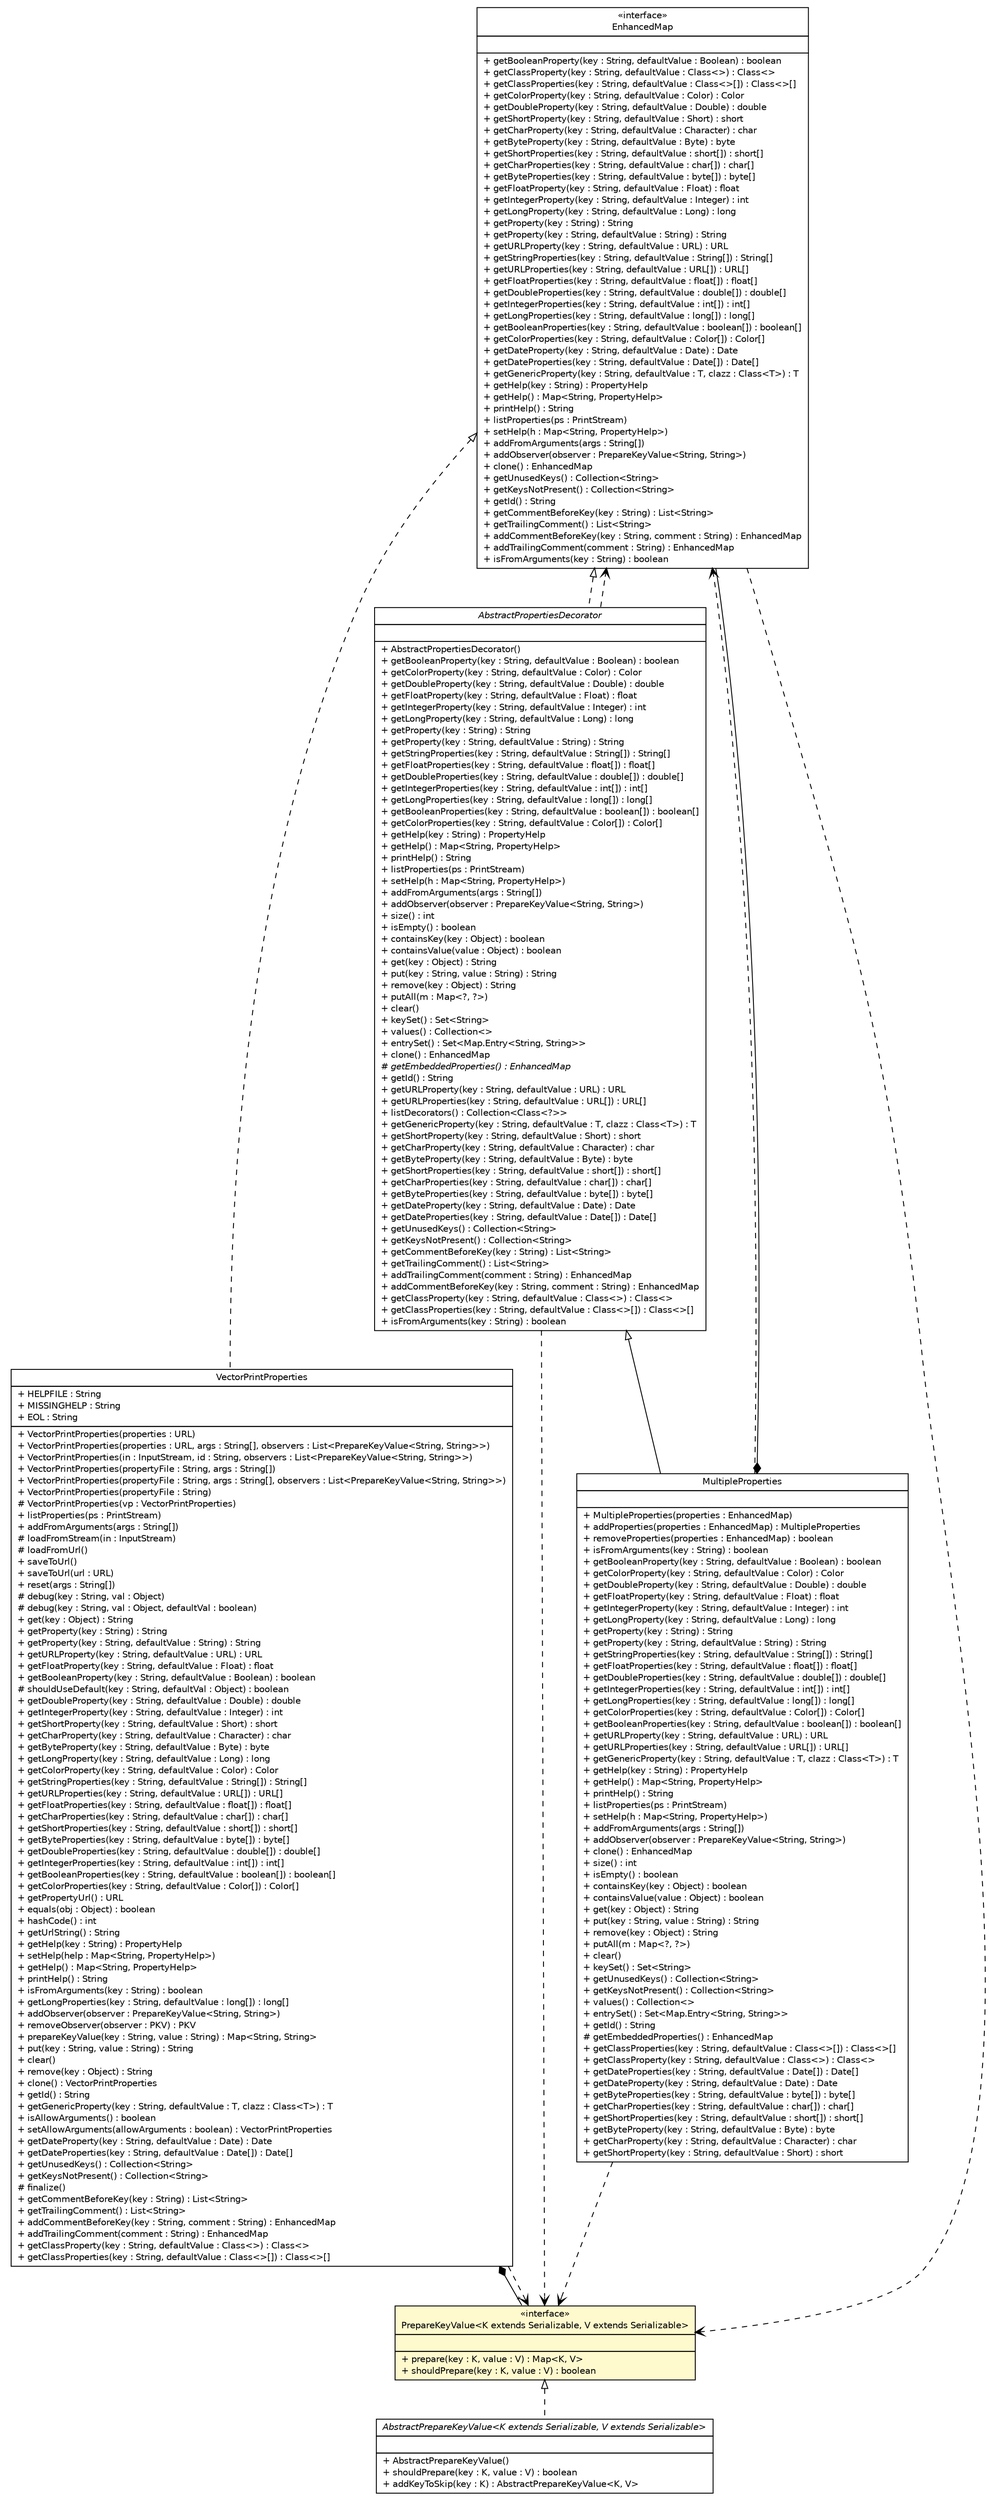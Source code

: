 #!/usr/local/bin/dot
#
# Class diagram 
# Generated by UMLGraph version R5_6 (http://www.umlgraph.org/)
#

digraph G {
	edge [fontname="Helvetica",fontsize=10,labelfontname="Helvetica",labelfontsize=10];
	node [fontname="Helvetica",fontsize=10,shape=plaintext];
	nodesep=0.25;
	ranksep=0.5;
	// com.vectorprint.configuration.EnhancedMap
	c5735 [label=<<table title="com.vectorprint.configuration.EnhancedMap" border="0" cellborder="1" cellspacing="0" cellpadding="2" port="p" href="../EnhancedMap.html">
		<tr><td><table border="0" cellspacing="0" cellpadding="1">
<tr><td align="center" balign="center"> &#171;interface&#187; </td></tr>
<tr><td align="center" balign="center"> EnhancedMap </td></tr>
		</table></td></tr>
		<tr><td><table border="0" cellspacing="0" cellpadding="1">
<tr><td align="left" balign="left">  </td></tr>
		</table></td></tr>
		<tr><td><table border="0" cellspacing="0" cellpadding="1">
<tr><td align="left" balign="left"> + getBooleanProperty(key : String, defaultValue : Boolean) : boolean </td></tr>
<tr><td align="left" balign="left"> + getClassProperty(key : String, defaultValue : Class&lt;&gt;) : Class&lt;&gt; </td></tr>
<tr><td align="left" balign="left"> + getClassProperties(key : String, defaultValue : Class&lt;&gt;[]) : Class&lt;&gt;[] </td></tr>
<tr><td align="left" balign="left"> + getColorProperty(key : String, defaultValue : Color) : Color </td></tr>
<tr><td align="left" balign="left"> + getDoubleProperty(key : String, defaultValue : Double) : double </td></tr>
<tr><td align="left" balign="left"> + getShortProperty(key : String, defaultValue : Short) : short </td></tr>
<tr><td align="left" balign="left"> + getCharProperty(key : String, defaultValue : Character) : char </td></tr>
<tr><td align="left" balign="left"> + getByteProperty(key : String, defaultValue : Byte) : byte </td></tr>
<tr><td align="left" balign="left"> + getShortProperties(key : String, defaultValue : short[]) : short[] </td></tr>
<tr><td align="left" balign="left"> + getCharProperties(key : String, defaultValue : char[]) : char[] </td></tr>
<tr><td align="left" balign="left"> + getByteProperties(key : String, defaultValue : byte[]) : byte[] </td></tr>
<tr><td align="left" balign="left"> + getFloatProperty(key : String, defaultValue : Float) : float </td></tr>
<tr><td align="left" balign="left"> + getIntegerProperty(key : String, defaultValue : Integer) : int </td></tr>
<tr><td align="left" balign="left"> + getLongProperty(key : String, defaultValue : Long) : long </td></tr>
<tr><td align="left" balign="left"> + getProperty(key : String) : String </td></tr>
<tr><td align="left" balign="left"> + getProperty(key : String, defaultValue : String) : String </td></tr>
<tr><td align="left" balign="left"> + getURLProperty(key : String, defaultValue : URL) : URL </td></tr>
<tr><td align="left" balign="left"> + getStringProperties(key : String, defaultValue : String[]) : String[] </td></tr>
<tr><td align="left" balign="left"> + getURLProperties(key : String, defaultValue : URL[]) : URL[] </td></tr>
<tr><td align="left" balign="left"> + getFloatProperties(key : String, defaultValue : float[]) : float[] </td></tr>
<tr><td align="left" balign="left"> + getDoubleProperties(key : String, defaultValue : double[]) : double[] </td></tr>
<tr><td align="left" balign="left"> + getIntegerProperties(key : String, defaultValue : int[]) : int[] </td></tr>
<tr><td align="left" balign="left"> + getLongProperties(key : String, defaultValue : long[]) : long[] </td></tr>
<tr><td align="left" balign="left"> + getBooleanProperties(key : String, defaultValue : boolean[]) : boolean[] </td></tr>
<tr><td align="left" balign="left"> + getColorProperties(key : String, defaultValue : Color[]) : Color[] </td></tr>
<tr><td align="left" balign="left"> + getDateProperty(key : String, defaultValue : Date) : Date </td></tr>
<tr><td align="left" balign="left"> + getDateProperties(key : String, defaultValue : Date[]) : Date[] </td></tr>
<tr><td align="left" balign="left"> + getGenericProperty(key : String, defaultValue : T, clazz : Class&lt;T&gt;) : T </td></tr>
<tr><td align="left" balign="left"> + getHelp(key : String) : PropertyHelp </td></tr>
<tr><td align="left" balign="left"> + getHelp() : Map&lt;String, PropertyHelp&gt; </td></tr>
<tr><td align="left" balign="left"> + printHelp() : String </td></tr>
<tr><td align="left" balign="left"> + listProperties(ps : PrintStream) </td></tr>
<tr><td align="left" balign="left"> + setHelp(h : Map&lt;String, PropertyHelp&gt;) </td></tr>
<tr><td align="left" balign="left"> + addFromArguments(args : String[]) </td></tr>
<tr><td align="left" balign="left"> + addObserver(observer : PrepareKeyValue&lt;String, String&gt;) </td></tr>
<tr><td align="left" balign="left"> + clone() : EnhancedMap </td></tr>
<tr><td align="left" balign="left"> + getUnusedKeys() : Collection&lt;String&gt; </td></tr>
<tr><td align="left" balign="left"> + getKeysNotPresent() : Collection&lt;String&gt; </td></tr>
<tr><td align="left" balign="left"> + getId() : String </td></tr>
<tr><td align="left" balign="left"> + getCommentBeforeKey(key : String) : List&lt;String&gt; </td></tr>
<tr><td align="left" balign="left"> + getTrailingComment() : List&lt;String&gt; </td></tr>
<tr><td align="left" balign="left"> + addCommentBeforeKey(key : String, comment : String) : EnhancedMap </td></tr>
<tr><td align="left" balign="left"> + addTrailingComment(comment : String) : EnhancedMap </td></tr>
<tr><td align="left" balign="left"> + isFromArguments(key : String) : boolean </td></tr>
		</table></td></tr>
		</table>>, URL="../EnhancedMap.html", fontname="Helvetica", fontcolor="black", fontsize=10.0];
	// com.vectorprint.configuration.VectorPrintProperties
	c5739 [label=<<table title="com.vectorprint.configuration.VectorPrintProperties" border="0" cellborder="1" cellspacing="0" cellpadding="2" port="p" href="../VectorPrintProperties.html">
		<tr><td><table border="0" cellspacing="0" cellpadding="1">
<tr><td align="center" balign="center"> VectorPrintProperties </td></tr>
		</table></td></tr>
		<tr><td><table border="0" cellspacing="0" cellpadding="1">
<tr><td align="left" balign="left"> + HELPFILE : String </td></tr>
<tr><td align="left" balign="left"> + MISSINGHELP : String </td></tr>
<tr><td align="left" balign="left"> + EOL : String </td></tr>
		</table></td></tr>
		<tr><td><table border="0" cellspacing="0" cellpadding="1">
<tr><td align="left" balign="left"> + VectorPrintProperties(properties : URL) </td></tr>
<tr><td align="left" balign="left"> + VectorPrintProperties(properties : URL, args : String[], observers : List&lt;PrepareKeyValue&lt;String, String&gt;&gt;) </td></tr>
<tr><td align="left" balign="left"> + VectorPrintProperties(in : InputStream, id : String, observers : List&lt;PrepareKeyValue&lt;String, String&gt;&gt;) </td></tr>
<tr><td align="left" balign="left"> + VectorPrintProperties(propertyFile : String, args : String[]) </td></tr>
<tr><td align="left" balign="left"> + VectorPrintProperties(propertyFile : String, args : String[], observers : List&lt;PrepareKeyValue&lt;String, String&gt;&gt;) </td></tr>
<tr><td align="left" balign="left"> + VectorPrintProperties(propertyFile : String) </td></tr>
<tr><td align="left" balign="left"> # VectorPrintProperties(vp : VectorPrintProperties) </td></tr>
<tr><td align="left" balign="left"> + listProperties(ps : PrintStream) </td></tr>
<tr><td align="left" balign="left"> + addFromArguments(args : String[]) </td></tr>
<tr><td align="left" balign="left"> # loadFromStream(in : InputStream) </td></tr>
<tr><td align="left" balign="left"> # loadFromUrl() </td></tr>
<tr><td align="left" balign="left"> + saveToUrl() </td></tr>
<tr><td align="left" balign="left"> + saveToUrl(url : URL) </td></tr>
<tr><td align="left" balign="left"> + reset(args : String[]) </td></tr>
<tr><td align="left" balign="left"> # debug(key : String, val : Object) </td></tr>
<tr><td align="left" balign="left"> # debug(key : String, val : Object, defaultVal : boolean) </td></tr>
<tr><td align="left" balign="left"> + get(key : Object) : String </td></tr>
<tr><td align="left" balign="left"> + getProperty(key : String) : String </td></tr>
<tr><td align="left" balign="left"> + getProperty(key : String, defaultValue : String) : String </td></tr>
<tr><td align="left" balign="left"> + getURLProperty(key : String, defaultValue : URL) : URL </td></tr>
<tr><td align="left" balign="left"> + getFloatProperty(key : String, defaultValue : Float) : float </td></tr>
<tr><td align="left" balign="left"> + getBooleanProperty(key : String, defaultValue : Boolean) : boolean </td></tr>
<tr><td align="left" balign="left"> # shouldUseDefault(key : String, defaultVal : Object) : boolean </td></tr>
<tr><td align="left" balign="left"> + getDoubleProperty(key : String, defaultValue : Double) : double </td></tr>
<tr><td align="left" balign="left"> + getIntegerProperty(key : String, defaultValue : Integer) : int </td></tr>
<tr><td align="left" balign="left"> + getShortProperty(key : String, defaultValue : Short) : short </td></tr>
<tr><td align="left" balign="left"> + getCharProperty(key : String, defaultValue : Character) : char </td></tr>
<tr><td align="left" balign="left"> + getByteProperty(key : String, defaultValue : Byte) : byte </td></tr>
<tr><td align="left" balign="left"> + getLongProperty(key : String, defaultValue : Long) : long </td></tr>
<tr><td align="left" balign="left"> + getColorProperty(key : String, defaultValue : Color) : Color </td></tr>
<tr><td align="left" balign="left"> + getStringProperties(key : String, defaultValue : String[]) : String[] </td></tr>
<tr><td align="left" balign="left"> + getURLProperties(key : String, defaultValue : URL[]) : URL[] </td></tr>
<tr><td align="left" balign="left"> + getFloatProperties(key : String, defaultValue : float[]) : float[] </td></tr>
<tr><td align="left" balign="left"> + getCharProperties(key : String, defaultValue : char[]) : char[] </td></tr>
<tr><td align="left" balign="left"> + getShortProperties(key : String, defaultValue : short[]) : short[] </td></tr>
<tr><td align="left" balign="left"> + getByteProperties(key : String, defaultValue : byte[]) : byte[] </td></tr>
<tr><td align="left" balign="left"> + getDoubleProperties(key : String, defaultValue : double[]) : double[] </td></tr>
<tr><td align="left" balign="left"> + getIntegerProperties(key : String, defaultValue : int[]) : int[] </td></tr>
<tr><td align="left" balign="left"> + getBooleanProperties(key : String, defaultValue : boolean[]) : boolean[] </td></tr>
<tr><td align="left" balign="left"> + getColorProperties(key : String, defaultValue : Color[]) : Color[] </td></tr>
<tr><td align="left" balign="left"> + getPropertyUrl() : URL </td></tr>
<tr><td align="left" balign="left"> + equals(obj : Object) : boolean </td></tr>
<tr><td align="left" balign="left"> + hashCode() : int </td></tr>
<tr><td align="left" balign="left"> + getUrlString() : String </td></tr>
<tr><td align="left" balign="left"> + getHelp(key : String) : PropertyHelp </td></tr>
<tr><td align="left" balign="left"> + setHelp(help : Map&lt;String, PropertyHelp&gt;) </td></tr>
<tr><td align="left" balign="left"> + getHelp() : Map&lt;String, PropertyHelp&gt; </td></tr>
<tr><td align="left" balign="left"> + printHelp() : String </td></tr>
<tr><td align="left" balign="left"> + isFromArguments(key : String) : boolean </td></tr>
<tr><td align="left" balign="left"> + getLongProperties(key : String, defaultValue : long[]) : long[] </td></tr>
<tr><td align="left" balign="left"> + addObserver(observer : PrepareKeyValue&lt;String, String&gt;) </td></tr>
<tr><td align="left" balign="left"> + removeObserver(observer : PKV) : PKV </td></tr>
<tr><td align="left" balign="left"> + prepareKeyValue(key : String, value : String) : Map&lt;String, String&gt; </td></tr>
<tr><td align="left" balign="left"> + put(key : String, value : String) : String </td></tr>
<tr><td align="left" balign="left"> + clear() </td></tr>
<tr><td align="left" balign="left"> + remove(key : Object) : String </td></tr>
<tr><td align="left" balign="left"> + clone() : VectorPrintProperties </td></tr>
<tr><td align="left" balign="left"> + getId() : String </td></tr>
<tr><td align="left" balign="left"> + getGenericProperty(key : String, defaultValue : T, clazz : Class&lt;T&gt;) : T </td></tr>
<tr><td align="left" balign="left"> + isAllowArguments() : boolean </td></tr>
<tr><td align="left" balign="left"> + setAllowArguments(allowArguments : boolean) : VectorPrintProperties </td></tr>
<tr><td align="left" balign="left"> + getDateProperty(key : String, defaultValue : Date) : Date </td></tr>
<tr><td align="left" balign="left"> + getDateProperties(key : String, defaultValue : Date[]) : Date[] </td></tr>
<tr><td align="left" balign="left"> + getUnusedKeys() : Collection&lt;String&gt; </td></tr>
<tr><td align="left" balign="left"> + getKeysNotPresent() : Collection&lt;String&gt; </td></tr>
<tr><td align="left" balign="left"> # finalize() </td></tr>
<tr><td align="left" balign="left"> + getCommentBeforeKey(key : String) : List&lt;String&gt; </td></tr>
<tr><td align="left" balign="left"> + getTrailingComment() : List&lt;String&gt; </td></tr>
<tr><td align="left" balign="left"> + addCommentBeforeKey(key : String, comment : String) : EnhancedMap </td></tr>
<tr><td align="left" balign="left"> + addTrailingComment(comment : String) : EnhancedMap </td></tr>
<tr><td align="left" balign="left"> + getClassProperty(key : String, defaultValue : Class&lt;&gt;) : Class&lt;&gt; </td></tr>
<tr><td align="left" balign="left"> + getClassProperties(key : String, defaultValue : Class&lt;&gt;[]) : Class&lt;&gt;[] </td></tr>
		</table></td></tr>
		</table>>, URL="../VectorPrintProperties.html", fontname="Helvetica", fontcolor="black", fontsize=10.0];
	// com.vectorprint.configuration.decoration.MultipleProperties
	c5741 [label=<<table title="com.vectorprint.configuration.decoration.MultipleProperties" border="0" cellborder="1" cellspacing="0" cellpadding="2" port="p" href="../decoration/MultipleProperties.html">
		<tr><td><table border="0" cellspacing="0" cellpadding="1">
<tr><td align="center" balign="center"> MultipleProperties </td></tr>
		</table></td></tr>
		<tr><td><table border="0" cellspacing="0" cellpadding="1">
<tr><td align="left" balign="left">  </td></tr>
		</table></td></tr>
		<tr><td><table border="0" cellspacing="0" cellpadding="1">
<tr><td align="left" balign="left"> + MultipleProperties(properties : EnhancedMap) </td></tr>
<tr><td align="left" balign="left"> + addProperties(properties : EnhancedMap) : MultipleProperties </td></tr>
<tr><td align="left" balign="left"> + removeProperties(properties : EnhancedMap) : boolean </td></tr>
<tr><td align="left" balign="left"> + isFromArguments(key : String) : boolean </td></tr>
<tr><td align="left" balign="left"> + getBooleanProperty(key : String, defaultValue : Boolean) : boolean </td></tr>
<tr><td align="left" balign="left"> + getColorProperty(key : String, defaultValue : Color) : Color </td></tr>
<tr><td align="left" balign="left"> + getDoubleProperty(key : String, defaultValue : Double) : double </td></tr>
<tr><td align="left" balign="left"> + getFloatProperty(key : String, defaultValue : Float) : float </td></tr>
<tr><td align="left" balign="left"> + getIntegerProperty(key : String, defaultValue : Integer) : int </td></tr>
<tr><td align="left" balign="left"> + getLongProperty(key : String, defaultValue : Long) : long </td></tr>
<tr><td align="left" balign="left"> + getProperty(key : String) : String </td></tr>
<tr><td align="left" balign="left"> + getProperty(key : String, defaultValue : String) : String </td></tr>
<tr><td align="left" balign="left"> + getStringProperties(key : String, defaultValue : String[]) : String[] </td></tr>
<tr><td align="left" balign="left"> + getFloatProperties(key : String, defaultValue : float[]) : float[] </td></tr>
<tr><td align="left" balign="left"> + getDoubleProperties(key : String, defaultValue : double[]) : double[] </td></tr>
<tr><td align="left" balign="left"> + getIntegerProperties(key : String, defaultValue : int[]) : int[] </td></tr>
<tr><td align="left" balign="left"> + getLongProperties(key : String, defaultValue : long[]) : long[] </td></tr>
<tr><td align="left" balign="left"> + getColorProperties(key : String, defaultValue : Color[]) : Color[] </td></tr>
<tr><td align="left" balign="left"> + getBooleanProperties(key : String, defaultValue : boolean[]) : boolean[] </td></tr>
<tr><td align="left" balign="left"> + getURLProperty(key : String, defaultValue : URL) : URL </td></tr>
<tr><td align="left" balign="left"> + getURLProperties(key : String, defaultValue : URL[]) : URL[] </td></tr>
<tr><td align="left" balign="left"> + getGenericProperty(key : String, defaultValue : T, clazz : Class&lt;T&gt;) : T </td></tr>
<tr><td align="left" balign="left"> + getHelp(key : String) : PropertyHelp </td></tr>
<tr><td align="left" balign="left"> + getHelp() : Map&lt;String, PropertyHelp&gt; </td></tr>
<tr><td align="left" balign="left"> + printHelp() : String </td></tr>
<tr><td align="left" balign="left"> + listProperties(ps : PrintStream) </td></tr>
<tr><td align="left" balign="left"> + setHelp(h : Map&lt;String, PropertyHelp&gt;) </td></tr>
<tr><td align="left" balign="left"> + addFromArguments(args : String[]) </td></tr>
<tr><td align="left" balign="left"> + addObserver(observer : PrepareKeyValue&lt;String, String&gt;) </td></tr>
<tr><td align="left" balign="left"> + clone() : EnhancedMap </td></tr>
<tr><td align="left" balign="left"> + size() : int </td></tr>
<tr><td align="left" balign="left"> + isEmpty() : boolean </td></tr>
<tr><td align="left" balign="left"> + containsKey(key : Object) : boolean </td></tr>
<tr><td align="left" balign="left"> + containsValue(value : Object) : boolean </td></tr>
<tr><td align="left" balign="left"> + get(key : Object) : String </td></tr>
<tr><td align="left" balign="left"> + put(key : String, value : String) : String </td></tr>
<tr><td align="left" balign="left"> + remove(key : Object) : String </td></tr>
<tr><td align="left" balign="left"> + putAll(m : Map&lt;?, ?&gt;) </td></tr>
<tr><td align="left" balign="left"> + clear() </td></tr>
<tr><td align="left" balign="left"> + keySet() : Set&lt;String&gt; </td></tr>
<tr><td align="left" balign="left"> + getUnusedKeys() : Collection&lt;String&gt; </td></tr>
<tr><td align="left" balign="left"> + getKeysNotPresent() : Collection&lt;String&gt; </td></tr>
<tr><td align="left" balign="left"> + values() : Collection&lt;&gt; </td></tr>
<tr><td align="left" balign="left"> + entrySet() : Set&lt;Map.Entry&lt;String, String&gt;&gt; </td></tr>
<tr><td align="left" balign="left"> + getId() : String </td></tr>
<tr><td align="left" balign="left"> # getEmbeddedProperties() : EnhancedMap </td></tr>
<tr><td align="left" balign="left"> + getClassProperties(key : String, defaultValue : Class&lt;&gt;[]) : Class&lt;&gt;[] </td></tr>
<tr><td align="left" balign="left"> + getClassProperty(key : String, defaultValue : Class&lt;&gt;) : Class&lt;&gt; </td></tr>
<tr><td align="left" balign="left"> + getDateProperties(key : String, defaultValue : Date[]) : Date[] </td></tr>
<tr><td align="left" balign="left"> + getDateProperty(key : String, defaultValue : Date) : Date </td></tr>
<tr><td align="left" balign="left"> + getByteProperties(key : String, defaultValue : byte[]) : byte[] </td></tr>
<tr><td align="left" balign="left"> + getCharProperties(key : String, defaultValue : char[]) : char[] </td></tr>
<tr><td align="left" balign="left"> + getShortProperties(key : String, defaultValue : short[]) : short[] </td></tr>
<tr><td align="left" balign="left"> + getByteProperty(key : String, defaultValue : Byte) : byte </td></tr>
<tr><td align="left" balign="left"> + getCharProperty(key : String, defaultValue : Character) : char </td></tr>
<tr><td align="left" balign="left"> + getShortProperty(key : String, defaultValue : Short) : short </td></tr>
		</table></td></tr>
		</table>>, URL="../decoration/MultipleProperties.html", fontname="Helvetica", fontcolor="black", fontsize=10.0];
	// com.vectorprint.configuration.decoration.AbstractPropertiesDecorator
	c5744 [label=<<table title="com.vectorprint.configuration.decoration.AbstractPropertiesDecorator" border="0" cellborder="1" cellspacing="0" cellpadding="2" port="p" href="../decoration/AbstractPropertiesDecorator.html">
		<tr><td><table border="0" cellspacing="0" cellpadding="1">
<tr><td align="center" balign="center"><font face="Helvetica-Oblique"> AbstractPropertiesDecorator </font></td></tr>
		</table></td></tr>
		<tr><td><table border="0" cellspacing="0" cellpadding="1">
<tr><td align="left" balign="left">  </td></tr>
		</table></td></tr>
		<tr><td><table border="0" cellspacing="0" cellpadding="1">
<tr><td align="left" balign="left"> + AbstractPropertiesDecorator() </td></tr>
<tr><td align="left" balign="left"> + getBooleanProperty(key : String, defaultValue : Boolean) : boolean </td></tr>
<tr><td align="left" balign="left"> + getColorProperty(key : String, defaultValue : Color) : Color </td></tr>
<tr><td align="left" balign="left"> + getDoubleProperty(key : String, defaultValue : Double) : double </td></tr>
<tr><td align="left" balign="left"> + getFloatProperty(key : String, defaultValue : Float) : float </td></tr>
<tr><td align="left" balign="left"> + getIntegerProperty(key : String, defaultValue : Integer) : int </td></tr>
<tr><td align="left" balign="left"> + getLongProperty(key : String, defaultValue : Long) : long </td></tr>
<tr><td align="left" balign="left"> + getProperty(key : String) : String </td></tr>
<tr><td align="left" balign="left"> + getProperty(key : String, defaultValue : String) : String </td></tr>
<tr><td align="left" balign="left"> + getStringProperties(key : String, defaultValue : String[]) : String[] </td></tr>
<tr><td align="left" balign="left"> + getFloatProperties(key : String, defaultValue : float[]) : float[] </td></tr>
<tr><td align="left" balign="left"> + getDoubleProperties(key : String, defaultValue : double[]) : double[] </td></tr>
<tr><td align="left" balign="left"> + getIntegerProperties(key : String, defaultValue : int[]) : int[] </td></tr>
<tr><td align="left" balign="left"> + getLongProperties(key : String, defaultValue : long[]) : long[] </td></tr>
<tr><td align="left" balign="left"> + getBooleanProperties(key : String, defaultValue : boolean[]) : boolean[] </td></tr>
<tr><td align="left" balign="left"> + getColorProperties(key : String, defaultValue : Color[]) : Color[] </td></tr>
<tr><td align="left" balign="left"> + getHelp(key : String) : PropertyHelp </td></tr>
<tr><td align="left" balign="left"> + getHelp() : Map&lt;String, PropertyHelp&gt; </td></tr>
<tr><td align="left" balign="left"> + printHelp() : String </td></tr>
<tr><td align="left" balign="left"> + listProperties(ps : PrintStream) </td></tr>
<tr><td align="left" balign="left"> + setHelp(h : Map&lt;String, PropertyHelp&gt;) </td></tr>
<tr><td align="left" balign="left"> + addFromArguments(args : String[]) </td></tr>
<tr><td align="left" balign="left"> + addObserver(observer : PrepareKeyValue&lt;String, String&gt;) </td></tr>
<tr><td align="left" balign="left"> + size() : int </td></tr>
<tr><td align="left" balign="left"> + isEmpty() : boolean </td></tr>
<tr><td align="left" balign="left"> + containsKey(key : Object) : boolean </td></tr>
<tr><td align="left" balign="left"> + containsValue(value : Object) : boolean </td></tr>
<tr><td align="left" balign="left"> + get(key : Object) : String </td></tr>
<tr><td align="left" balign="left"> + put(key : String, value : String) : String </td></tr>
<tr><td align="left" balign="left"> + remove(key : Object) : String </td></tr>
<tr><td align="left" balign="left"> + putAll(m : Map&lt;?, ?&gt;) </td></tr>
<tr><td align="left" balign="left"> + clear() </td></tr>
<tr><td align="left" balign="left"> + keySet() : Set&lt;String&gt; </td></tr>
<tr><td align="left" balign="left"> + values() : Collection&lt;&gt; </td></tr>
<tr><td align="left" balign="left"> + entrySet() : Set&lt;Map.Entry&lt;String, String&gt;&gt; </td></tr>
<tr><td align="left" balign="left"> + clone() : EnhancedMap </td></tr>
<tr><td align="left" balign="left"><font face="Helvetica-Oblique" point-size="10.0"> # getEmbeddedProperties() : EnhancedMap </font></td></tr>
<tr><td align="left" balign="left"> + getId() : String </td></tr>
<tr><td align="left" balign="left"> + getURLProperty(key : String, defaultValue : URL) : URL </td></tr>
<tr><td align="left" balign="left"> + getURLProperties(key : String, defaultValue : URL[]) : URL[] </td></tr>
<tr><td align="left" balign="left"> + listDecorators() : Collection&lt;Class&lt;?&gt;&gt; </td></tr>
<tr><td align="left" balign="left"> + getGenericProperty(key : String, defaultValue : T, clazz : Class&lt;T&gt;) : T </td></tr>
<tr><td align="left" balign="left"> + getShortProperty(key : String, defaultValue : Short) : short </td></tr>
<tr><td align="left" balign="left"> + getCharProperty(key : String, defaultValue : Character) : char </td></tr>
<tr><td align="left" balign="left"> + getByteProperty(key : String, defaultValue : Byte) : byte </td></tr>
<tr><td align="left" balign="left"> + getShortProperties(key : String, defaultValue : short[]) : short[] </td></tr>
<tr><td align="left" balign="left"> + getCharProperties(key : String, defaultValue : char[]) : char[] </td></tr>
<tr><td align="left" balign="left"> + getByteProperties(key : String, defaultValue : byte[]) : byte[] </td></tr>
<tr><td align="left" balign="left"> + getDateProperty(key : String, defaultValue : Date) : Date </td></tr>
<tr><td align="left" balign="left"> + getDateProperties(key : String, defaultValue : Date[]) : Date[] </td></tr>
<tr><td align="left" balign="left"> + getUnusedKeys() : Collection&lt;String&gt; </td></tr>
<tr><td align="left" balign="left"> + getKeysNotPresent() : Collection&lt;String&gt; </td></tr>
<tr><td align="left" balign="left"> + getCommentBeforeKey(key : String) : List&lt;String&gt; </td></tr>
<tr><td align="left" balign="left"> + getTrailingComment() : List&lt;String&gt; </td></tr>
<tr><td align="left" balign="left"> + addTrailingComment(comment : String) : EnhancedMap </td></tr>
<tr><td align="left" balign="left"> + addCommentBeforeKey(key : String, comment : String) : EnhancedMap </td></tr>
<tr><td align="left" balign="left"> + getClassProperty(key : String, defaultValue : Class&lt;&gt;) : Class&lt;&gt; </td></tr>
<tr><td align="left" balign="left"> + getClassProperties(key : String, defaultValue : Class&lt;&gt;[]) : Class&lt;&gt;[] </td></tr>
<tr><td align="left" balign="left"> + isFromArguments(key : String) : boolean </td></tr>
		</table></td></tr>
		</table>>, URL="../decoration/AbstractPropertiesDecorator.html", fontname="Helvetica", fontcolor="black", fontsize=10.0];
	// com.vectorprint.configuration.observing.PrepareKeyValue<K extends java.io.Serializable, V extends java.io.Serializable>
	c5752 [label=<<table title="com.vectorprint.configuration.observing.PrepareKeyValue" border="0" cellborder="1" cellspacing="0" cellpadding="2" port="p" bgcolor="lemonChiffon" href="./PrepareKeyValue.html">
		<tr><td><table border="0" cellspacing="0" cellpadding="1">
<tr><td align="center" balign="center"> &#171;interface&#187; </td></tr>
<tr><td align="center" balign="center"> PrepareKeyValue&lt;K extends Serializable, V extends Serializable&gt; </td></tr>
		</table></td></tr>
		<tr><td><table border="0" cellspacing="0" cellpadding="1">
<tr><td align="left" balign="left">  </td></tr>
		</table></td></tr>
		<tr><td><table border="0" cellspacing="0" cellpadding="1">
<tr><td align="left" balign="left"> + prepare(key : K, value : V) : Map&lt;K, V&gt; </td></tr>
<tr><td align="left" balign="left"> + shouldPrepare(key : K, value : V) : boolean </td></tr>
		</table></td></tr>
		</table>>, URL="./PrepareKeyValue.html", fontname="Helvetica", fontcolor="black", fontsize=10.0];
	// com.vectorprint.configuration.observing.AbstractPrepareKeyValue<K extends java.io.Serializable, V extends java.io.Serializable>
	c5753 [label=<<table title="com.vectorprint.configuration.observing.AbstractPrepareKeyValue" border="0" cellborder="1" cellspacing="0" cellpadding="2" port="p" href="./AbstractPrepareKeyValue.html">
		<tr><td><table border="0" cellspacing="0" cellpadding="1">
<tr><td align="center" balign="center"><font face="Helvetica-Oblique"> AbstractPrepareKeyValue&lt;K extends Serializable, V extends Serializable&gt; </font></td></tr>
		</table></td></tr>
		<tr><td><table border="0" cellspacing="0" cellpadding="1">
<tr><td align="left" balign="left">  </td></tr>
		</table></td></tr>
		<tr><td><table border="0" cellspacing="0" cellpadding="1">
<tr><td align="left" balign="left"> + AbstractPrepareKeyValue() </td></tr>
<tr><td align="left" balign="left"> + shouldPrepare(key : K, value : V) : boolean </td></tr>
<tr><td align="left" balign="left"> + addKeyToSkip(key : K) : AbstractPrepareKeyValue&lt;K, V&gt; </td></tr>
		</table></td></tr>
		</table>>, URL="./AbstractPrepareKeyValue.html", fontname="Helvetica", fontcolor="black", fontsize=10.0];
	//com.vectorprint.configuration.VectorPrintProperties implements com.vectorprint.configuration.EnhancedMap
	c5735:p -> c5739:p [dir=back,arrowtail=empty,style=dashed];
	//com.vectorprint.configuration.decoration.MultipleProperties extends com.vectorprint.configuration.decoration.AbstractPropertiesDecorator
	c5744:p -> c5741:p [dir=back,arrowtail=empty];
	//com.vectorprint.configuration.decoration.AbstractPropertiesDecorator implements com.vectorprint.configuration.EnhancedMap
	c5735:p -> c5744:p [dir=back,arrowtail=empty,style=dashed];
	//com.vectorprint.configuration.observing.AbstractPrepareKeyValue<K extends java.io.Serializable, V extends java.io.Serializable> implements com.vectorprint.configuration.observing.PrepareKeyValue<K extends java.io.Serializable, V extends java.io.Serializable>
	c5752:p -> c5753:p [dir=back,arrowtail=empty,style=dashed];
	// com.vectorprint.configuration.VectorPrintProperties COMPOSED com.vectorprint.configuration.observing.PrepareKeyValue<K extends java.io.Serializable, V extends java.io.Serializable>
	c5739:p -> c5752:p [taillabel="", label="", headlabel="*", fontname="Helvetica", fontcolor="black", fontsize=10.0, color="black", arrowhead=none, arrowtail=diamond, dir=both];
	// com.vectorprint.configuration.decoration.MultipleProperties COMPOSED com.vectorprint.configuration.EnhancedMap
	c5741:p -> c5735:p [taillabel="", label="", headlabel="*", fontname="Helvetica", fontcolor="black", fontsize=10.0, color="black", arrowhead=none, arrowtail=diamond, dir=both];
	// com.vectorprint.configuration.EnhancedMap DEPEND com.vectorprint.configuration.observing.PrepareKeyValue<K extends java.io.Serializable, V extends java.io.Serializable>
	c5735:p -> c5752:p [taillabel="", label="", headlabel="", fontname="Helvetica", fontcolor="black", fontsize=10.0, color="black", arrowhead=open, style=dashed];
	// com.vectorprint.configuration.VectorPrintProperties DEPEND com.vectorprint.configuration.observing.PrepareKeyValue<K extends java.io.Serializable, V extends java.io.Serializable>
	c5739:p -> c5752:p [taillabel="", label="", headlabel="", fontname="Helvetica", fontcolor="black", fontsize=10.0, color="black", arrowhead=open, style=dashed];
	// com.vectorprint.configuration.decoration.MultipleProperties DEPEND com.vectorprint.configuration.observing.PrepareKeyValue<K extends java.io.Serializable, V extends java.io.Serializable>
	c5741:p -> c5752:p [taillabel="", label="", headlabel="", fontname="Helvetica", fontcolor="black", fontsize=10.0, color="black", arrowhead=open, style=dashed];
	// com.vectorprint.configuration.decoration.MultipleProperties DEPEND com.vectorprint.configuration.EnhancedMap
	c5741:p -> c5735:p [taillabel="", label="", headlabel="", fontname="Helvetica", fontcolor="black", fontsize=10.0, color="black", arrowhead=open, style=dashed];
	// com.vectorprint.configuration.decoration.AbstractPropertiesDecorator DEPEND com.vectorprint.configuration.observing.PrepareKeyValue<K extends java.io.Serializable, V extends java.io.Serializable>
	c5744:p -> c5752:p [taillabel="", label="", headlabel="", fontname="Helvetica", fontcolor="black", fontsize=10.0, color="black", arrowhead=open, style=dashed];
	// com.vectorprint.configuration.decoration.AbstractPropertiesDecorator DEPEND com.vectorprint.configuration.EnhancedMap
	c5744:p -> c5735:p [taillabel="", label="", headlabel="", fontname="Helvetica", fontcolor="black", fontsize=10.0, color="black", arrowhead=open, style=dashed];
}

